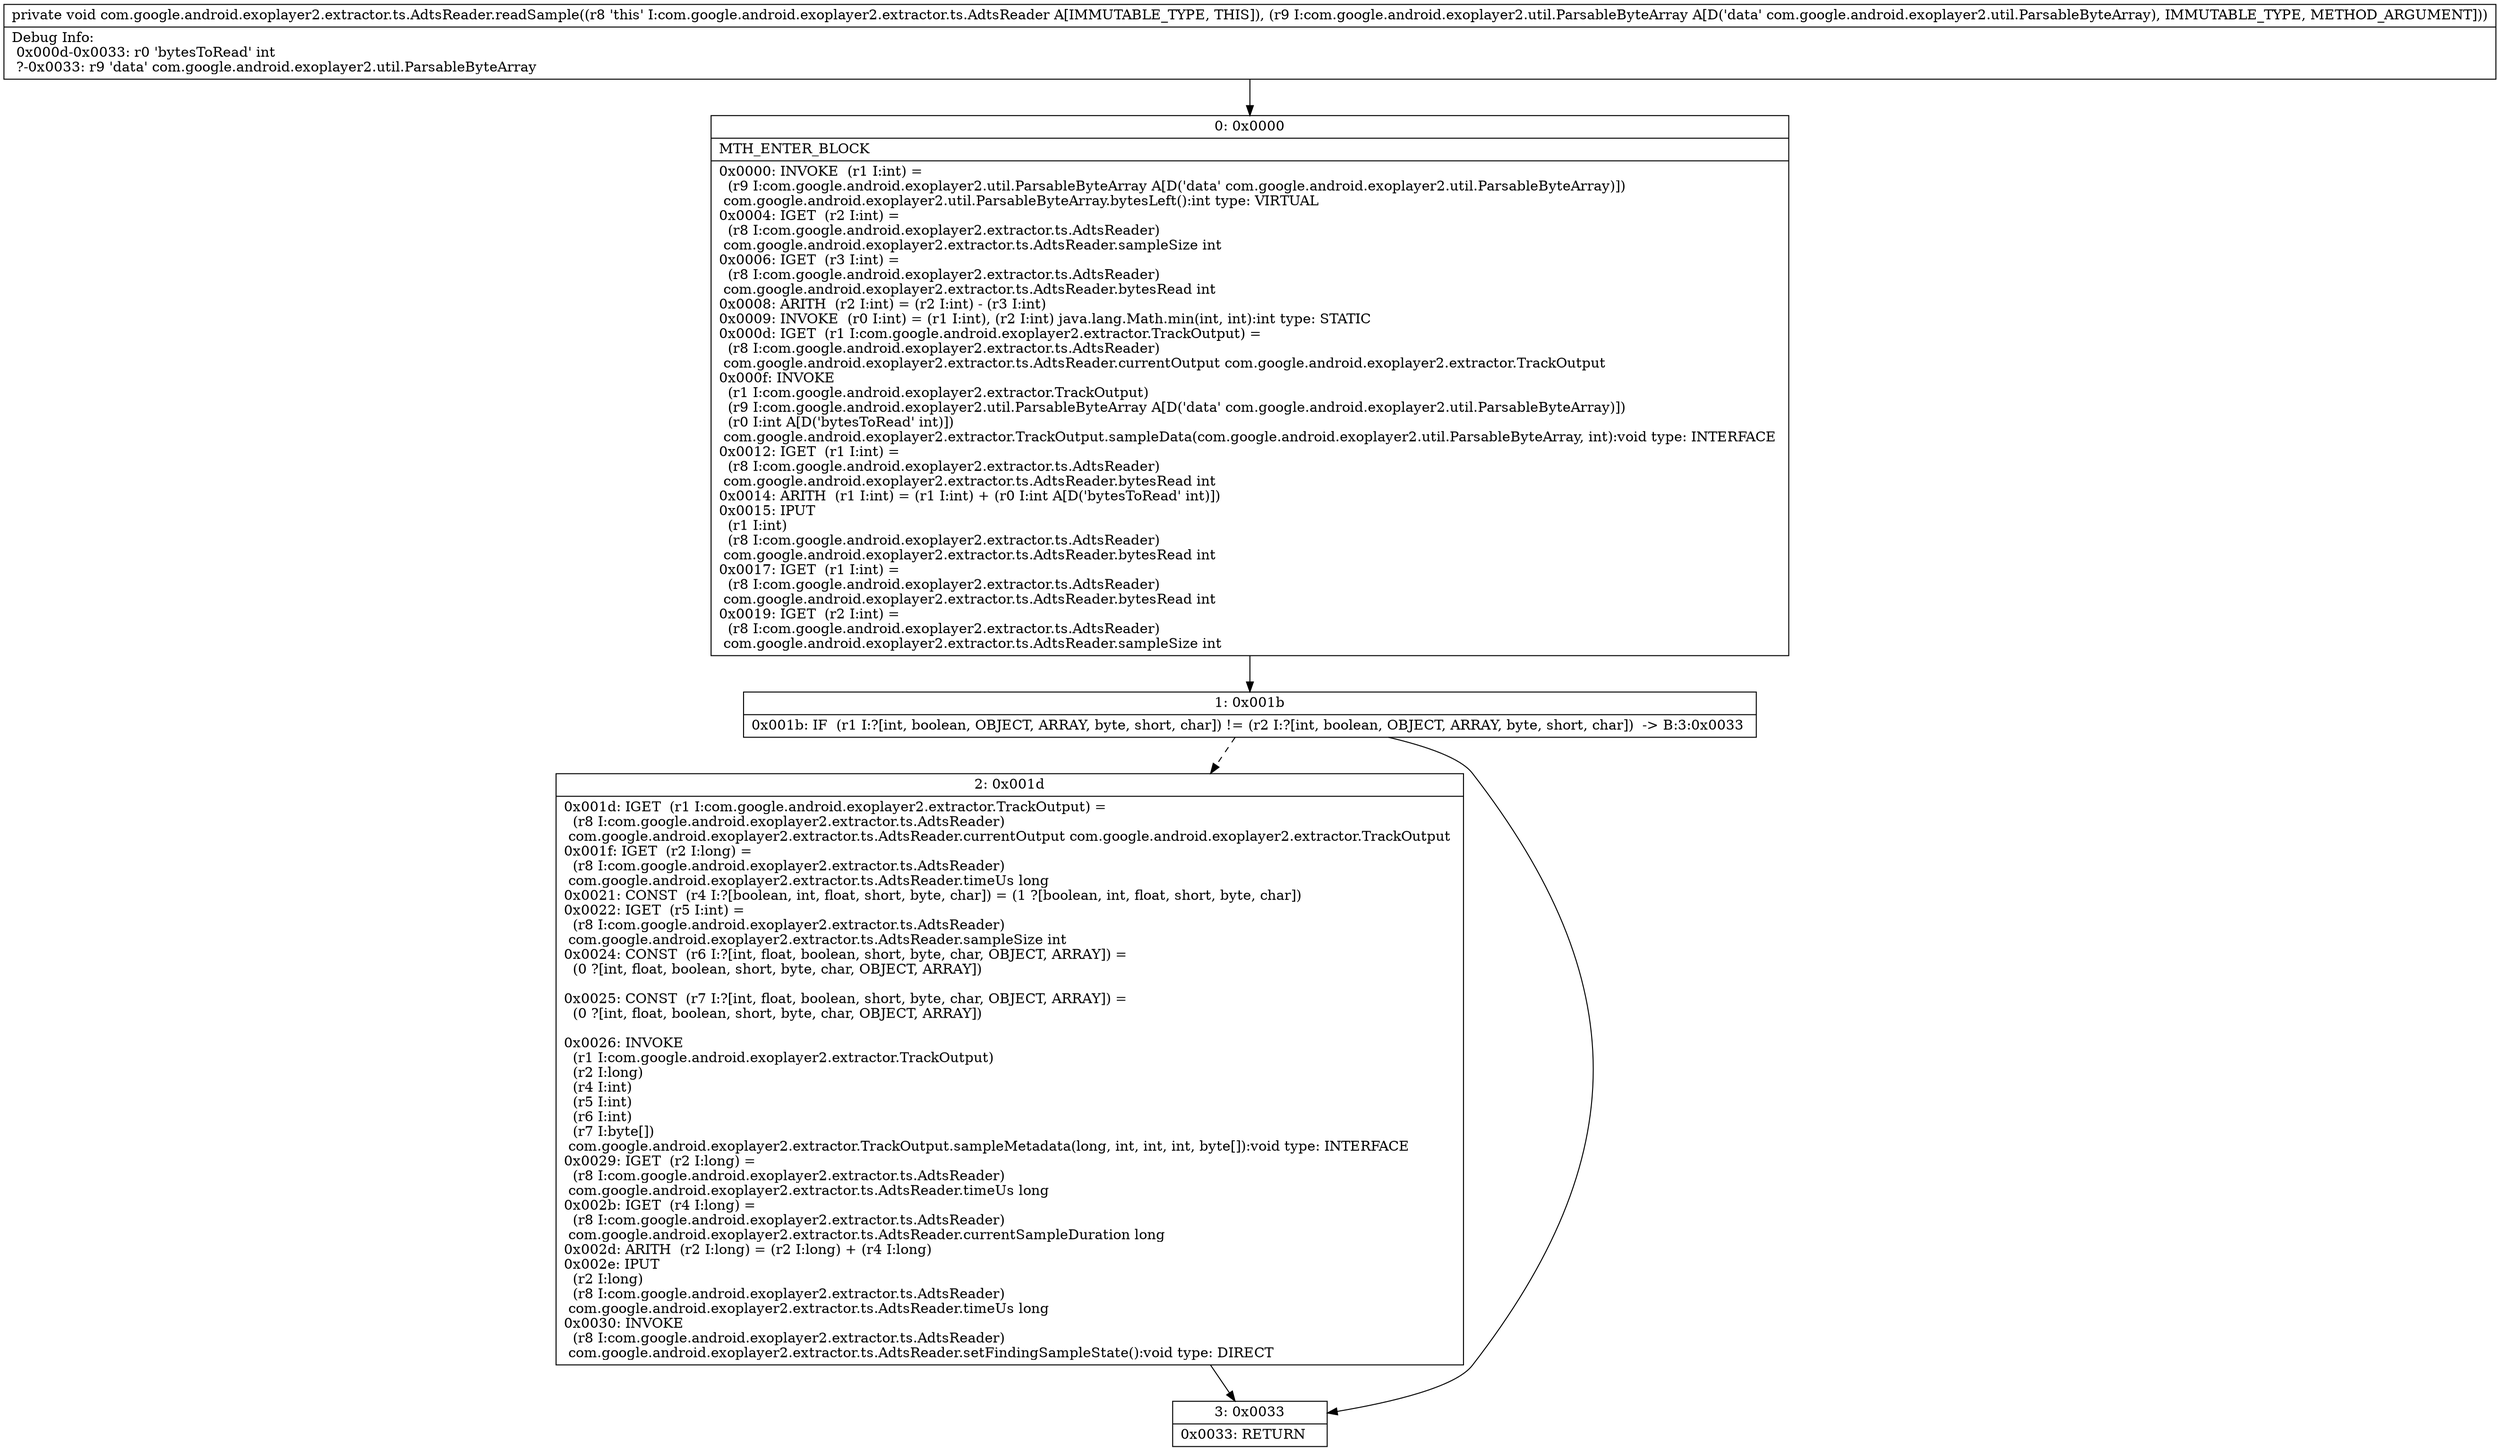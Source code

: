 digraph "CFG forcom.google.android.exoplayer2.extractor.ts.AdtsReader.readSample(Lcom\/google\/android\/exoplayer2\/util\/ParsableByteArray;)V" {
Node_0 [shape=record,label="{0\:\ 0x0000|MTH_ENTER_BLOCK\l|0x0000: INVOKE  (r1 I:int) = \l  (r9 I:com.google.android.exoplayer2.util.ParsableByteArray A[D('data' com.google.android.exoplayer2.util.ParsableByteArray)])\l com.google.android.exoplayer2.util.ParsableByteArray.bytesLeft():int type: VIRTUAL \l0x0004: IGET  (r2 I:int) = \l  (r8 I:com.google.android.exoplayer2.extractor.ts.AdtsReader)\l com.google.android.exoplayer2.extractor.ts.AdtsReader.sampleSize int \l0x0006: IGET  (r3 I:int) = \l  (r8 I:com.google.android.exoplayer2.extractor.ts.AdtsReader)\l com.google.android.exoplayer2.extractor.ts.AdtsReader.bytesRead int \l0x0008: ARITH  (r2 I:int) = (r2 I:int) \- (r3 I:int) \l0x0009: INVOKE  (r0 I:int) = (r1 I:int), (r2 I:int) java.lang.Math.min(int, int):int type: STATIC \l0x000d: IGET  (r1 I:com.google.android.exoplayer2.extractor.TrackOutput) = \l  (r8 I:com.google.android.exoplayer2.extractor.ts.AdtsReader)\l com.google.android.exoplayer2.extractor.ts.AdtsReader.currentOutput com.google.android.exoplayer2.extractor.TrackOutput \l0x000f: INVOKE  \l  (r1 I:com.google.android.exoplayer2.extractor.TrackOutput)\l  (r9 I:com.google.android.exoplayer2.util.ParsableByteArray A[D('data' com.google.android.exoplayer2.util.ParsableByteArray)])\l  (r0 I:int A[D('bytesToRead' int)])\l com.google.android.exoplayer2.extractor.TrackOutput.sampleData(com.google.android.exoplayer2.util.ParsableByteArray, int):void type: INTERFACE \l0x0012: IGET  (r1 I:int) = \l  (r8 I:com.google.android.exoplayer2.extractor.ts.AdtsReader)\l com.google.android.exoplayer2.extractor.ts.AdtsReader.bytesRead int \l0x0014: ARITH  (r1 I:int) = (r1 I:int) + (r0 I:int A[D('bytesToRead' int)]) \l0x0015: IPUT  \l  (r1 I:int)\l  (r8 I:com.google.android.exoplayer2.extractor.ts.AdtsReader)\l com.google.android.exoplayer2.extractor.ts.AdtsReader.bytesRead int \l0x0017: IGET  (r1 I:int) = \l  (r8 I:com.google.android.exoplayer2.extractor.ts.AdtsReader)\l com.google.android.exoplayer2.extractor.ts.AdtsReader.bytesRead int \l0x0019: IGET  (r2 I:int) = \l  (r8 I:com.google.android.exoplayer2.extractor.ts.AdtsReader)\l com.google.android.exoplayer2.extractor.ts.AdtsReader.sampleSize int \l}"];
Node_1 [shape=record,label="{1\:\ 0x001b|0x001b: IF  (r1 I:?[int, boolean, OBJECT, ARRAY, byte, short, char]) != (r2 I:?[int, boolean, OBJECT, ARRAY, byte, short, char])  \-\> B:3:0x0033 \l}"];
Node_2 [shape=record,label="{2\:\ 0x001d|0x001d: IGET  (r1 I:com.google.android.exoplayer2.extractor.TrackOutput) = \l  (r8 I:com.google.android.exoplayer2.extractor.ts.AdtsReader)\l com.google.android.exoplayer2.extractor.ts.AdtsReader.currentOutput com.google.android.exoplayer2.extractor.TrackOutput \l0x001f: IGET  (r2 I:long) = \l  (r8 I:com.google.android.exoplayer2.extractor.ts.AdtsReader)\l com.google.android.exoplayer2.extractor.ts.AdtsReader.timeUs long \l0x0021: CONST  (r4 I:?[boolean, int, float, short, byte, char]) = (1 ?[boolean, int, float, short, byte, char]) \l0x0022: IGET  (r5 I:int) = \l  (r8 I:com.google.android.exoplayer2.extractor.ts.AdtsReader)\l com.google.android.exoplayer2.extractor.ts.AdtsReader.sampleSize int \l0x0024: CONST  (r6 I:?[int, float, boolean, short, byte, char, OBJECT, ARRAY]) = \l  (0 ?[int, float, boolean, short, byte, char, OBJECT, ARRAY])\l \l0x0025: CONST  (r7 I:?[int, float, boolean, short, byte, char, OBJECT, ARRAY]) = \l  (0 ?[int, float, boolean, short, byte, char, OBJECT, ARRAY])\l \l0x0026: INVOKE  \l  (r1 I:com.google.android.exoplayer2.extractor.TrackOutput)\l  (r2 I:long)\l  (r4 I:int)\l  (r5 I:int)\l  (r6 I:int)\l  (r7 I:byte[])\l com.google.android.exoplayer2.extractor.TrackOutput.sampleMetadata(long, int, int, int, byte[]):void type: INTERFACE \l0x0029: IGET  (r2 I:long) = \l  (r8 I:com.google.android.exoplayer2.extractor.ts.AdtsReader)\l com.google.android.exoplayer2.extractor.ts.AdtsReader.timeUs long \l0x002b: IGET  (r4 I:long) = \l  (r8 I:com.google.android.exoplayer2.extractor.ts.AdtsReader)\l com.google.android.exoplayer2.extractor.ts.AdtsReader.currentSampleDuration long \l0x002d: ARITH  (r2 I:long) = (r2 I:long) + (r4 I:long) \l0x002e: IPUT  \l  (r2 I:long)\l  (r8 I:com.google.android.exoplayer2.extractor.ts.AdtsReader)\l com.google.android.exoplayer2.extractor.ts.AdtsReader.timeUs long \l0x0030: INVOKE  \l  (r8 I:com.google.android.exoplayer2.extractor.ts.AdtsReader)\l com.google.android.exoplayer2.extractor.ts.AdtsReader.setFindingSampleState():void type: DIRECT \l}"];
Node_3 [shape=record,label="{3\:\ 0x0033|0x0033: RETURN   \l}"];
MethodNode[shape=record,label="{private void com.google.android.exoplayer2.extractor.ts.AdtsReader.readSample((r8 'this' I:com.google.android.exoplayer2.extractor.ts.AdtsReader A[IMMUTABLE_TYPE, THIS]), (r9 I:com.google.android.exoplayer2.util.ParsableByteArray A[D('data' com.google.android.exoplayer2.util.ParsableByteArray), IMMUTABLE_TYPE, METHOD_ARGUMENT]))  | Debug Info:\l  0x000d\-0x0033: r0 'bytesToRead' int\l  ?\-0x0033: r9 'data' com.google.android.exoplayer2.util.ParsableByteArray\l}"];
MethodNode -> Node_0;
Node_0 -> Node_1;
Node_1 -> Node_2[style=dashed];
Node_1 -> Node_3;
Node_2 -> Node_3;
}


